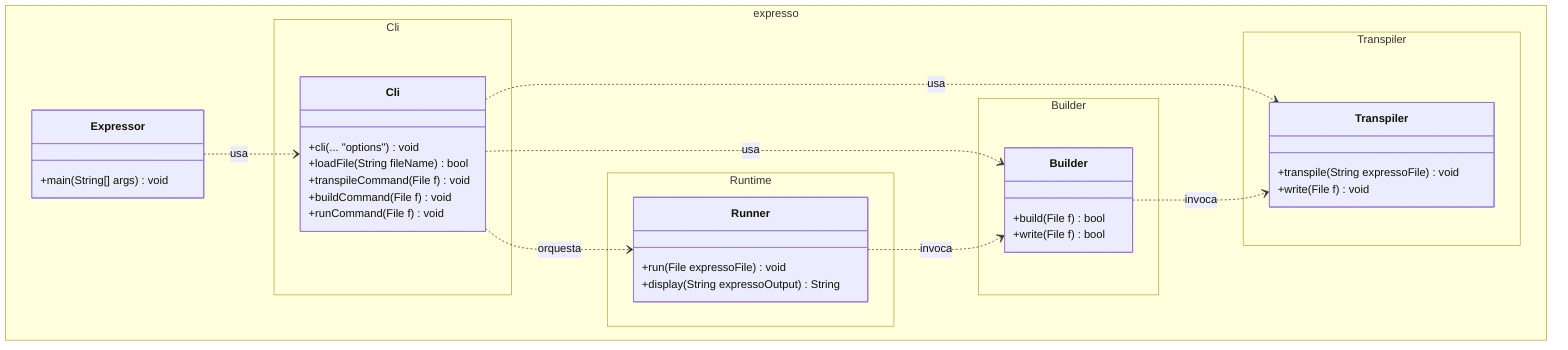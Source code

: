 classDiagram
%% =======================
%% Paquetes / namespaces
%% =======================

namespace expresso{
  class Expressor {
    +main(String[] args) void
  }
}

namespace expresso.Cli {
  class Cli {
    +cli(... "options") void
    +loadFile(String fileName) bool
    +transpileCommand(File f) void
    +buildCommand(File f) void
    +runCommand(File f) void
  }
}


namespace expresso.Transpiler {
  class Transpiler {
    +transpile(String expressoFile) void
    +write(File f) void
  }
}

namespace expresso.Builder {
  class Builder {
    +build(File f) bool
    +write(File f) bool
  }
}

namespace expresso.Runtime {
  class Runner {
    +run(File expressoFile) void
    +display(String expressoOutput) String
  }
}

%% =======================
%% Relaciones internas
%% =======================
Expressor ..> Cli : usa
Cli ..> Transpiler : usa
Cli ..> Builder  : usa
Cli ..> Runner     : orquesta

Builder ..> Transpiler : invoca
Runner    ..> Builder  : invoca
